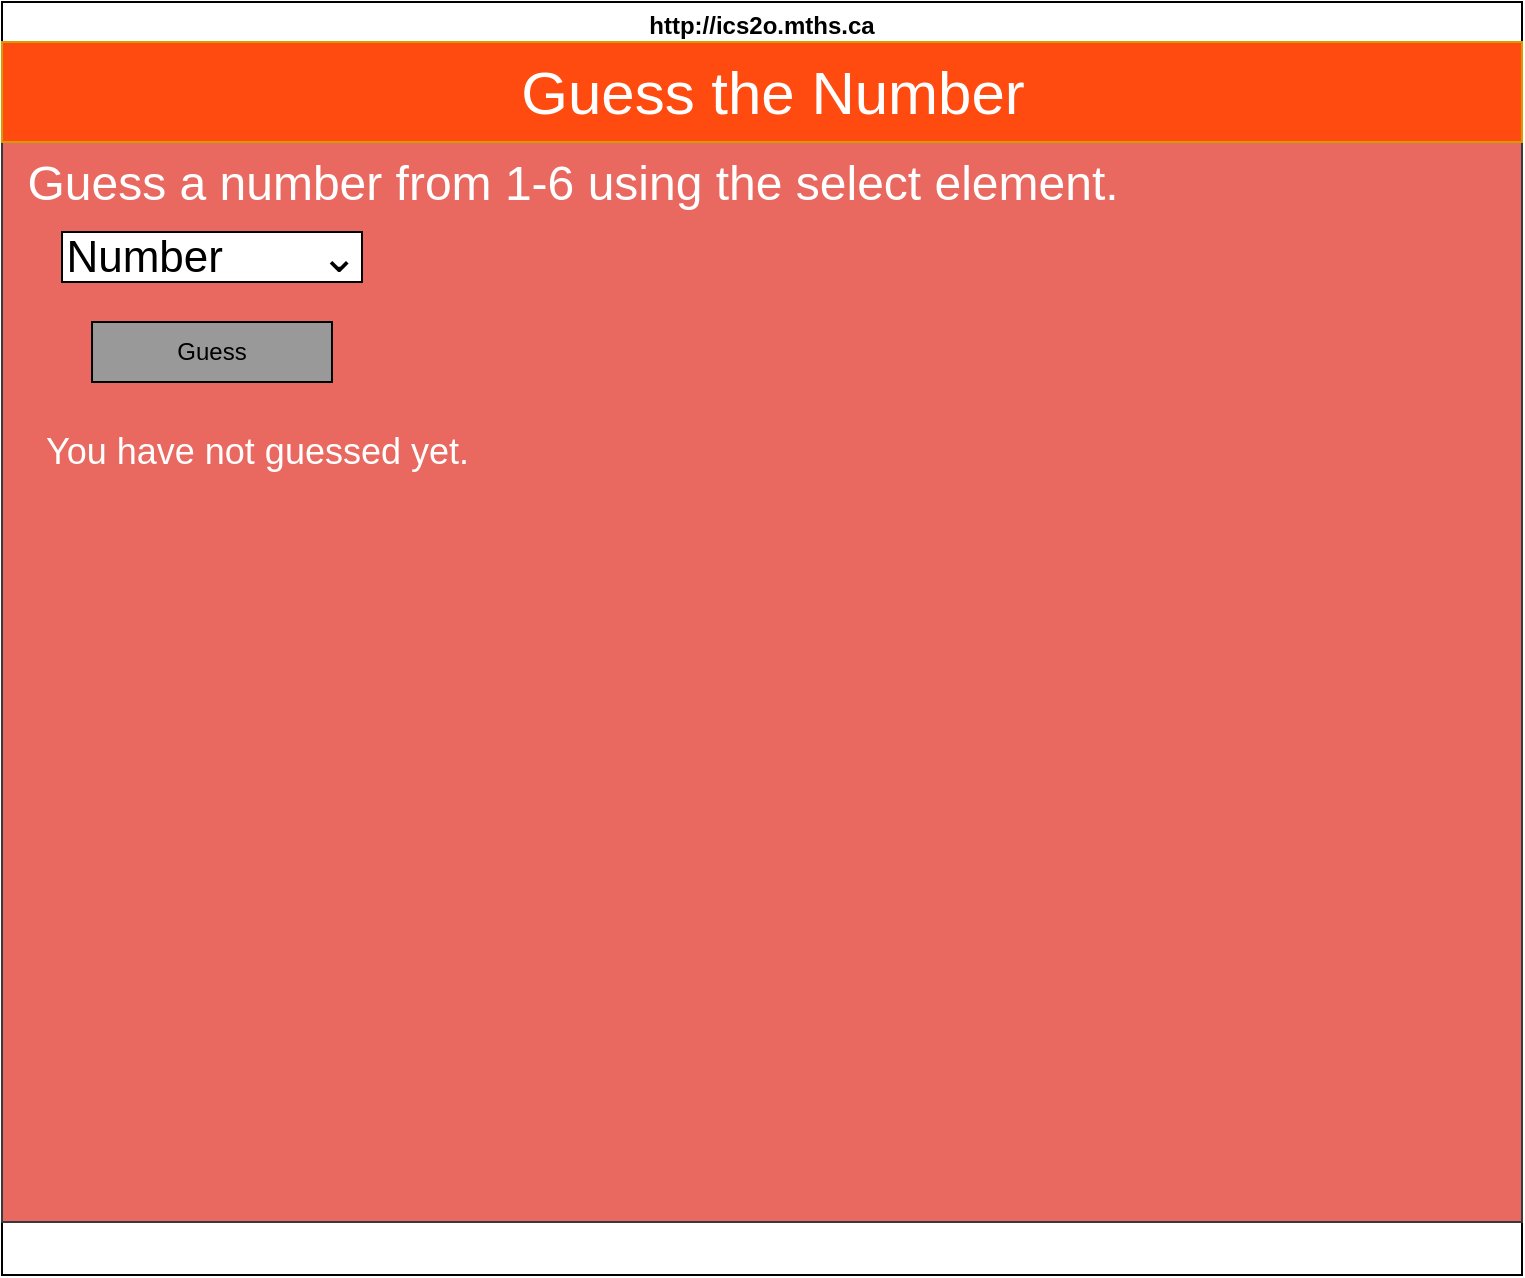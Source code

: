 <mxfile>
    <diagram name="Page-1" id="1VTvxivwpSPhkvNJXZJ3">
        <mxGraphModel dx="771" dy="536" grid="1" gridSize="10" guides="1" tooltips="1" connect="0" arrows="0" fold="1" page="1" pageScale="1" pageWidth="850" pageHeight="1100" background="#ffffff" math="0" shadow="0">
            <root>
                <mxCell id="sueAwKAaTNoMhfTQWeYg-0"/>
                <mxCell id="sueAwKAaTNoMhfTQWeYg-1" parent="sueAwKAaTNoMhfTQWeYg-0"/>
                <mxCell id="sueAwKAaTNoMhfTQWeYg-2" value="http://ics2o.mths.ca" style="swimlane;whiteSpace=wrap;html=1;strokeColor=#000000;strokeWidth=1;gradientColor=none;perimeterSpacing=0;glass=0;labelBackgroundColor=none;labelBorderColor=none;" parent="sueAwKAaTNoMhfTQWeYg-1" vertex="1">
                    <mxGeometry x="40" y="40" width="760" height="636.5" as="geometry"/>
                </mxCell>
                <mxCell id="sueAwKAaTNoMhfTQWeYg-3" value="" style="whiteSpace=wrap;html=1;glass=0;labelBackgroundColor=none;labelBorderColor=none;fontSize=22;fillColor=#E96960;strokeColor=#36393d;" parent="sueAwKAaTNoMhfTQWeYg-2" vertex="1">
                    <mxGeometry y="20" width="760" height="590" as="geometry"/>
                </mxCell>
                <mxCell id="sueAwKAaTNoMhfTQWeYg-4" value="" style="whiteSpace=wrap;html=1;fontSize=22;fillColor=#FF4B0F;strokeColor=#d79b00;gradientColor=none;" parent="sueAwKAaTNoMhfTQWeYg-2" vertex="1">
                    <mxGeometry y="20" width="760" height="50" as="geometry"/>
                </mxCell>
                <mxCell id="sueAwKAaTNoMhfTQWeYg-6" value="Number&amp;nbsp; &amp;nbsp; &amp;nbsp; &amp;nbsp;&amp;nbsp;⌄" style="whiteSpace=wrap;html=1;glass=0;labelBackgroundColor=none;labelBorderColor=none;fontSize=22;fontColor=#000000;fillColor=#FFFFFF;gradientColor=none;" parent="sueAwKAaTNoMhfTQWeYg-2" vertex="1">
                    <mxGeometry x="30" y="115" width="150" height="25" as="geometry"/>
                </mxCell>
                <mxCell id="sueAwKAaTNoMhfTQWeYg-8" value="&lt;span style=&quot;font-size: 24px;&quot;&gt;&lt;font color=&quot;#ffffff&quot;&gt;Guess a number from 1-6 using the select element.&lt;/font&gt;&lt;/span&gt;" style="text;html=1;align=center;verticalAlign=middle;resizable=0;points=[];autosize=1;fontSize=26;fontColor=#000000;" parent="sueAwKAaTNoMhfTQWeYg-2" vertex="1">
                    <mxGeometry y="65" width="570" height="50" as="geometry"/>
                </mxCell>
                <mxCell id="sueAwKAaTNoMhfTQWeYg-13" value="Guess" style="whiteSpace=wrap;html=1;fillColor=#999999;" parent="sueAwKAaTNoMhfTQWeYg-2" vertex="1">
                    <mxGeometry x="45" y="160" width="120" height="30" as="geometry"/>
                </mxCell>
                <mxCell id="sueAwKAaTNoMhfTQWeYg-14" value="&lt;font color=&quot;#ffffff&quot;&gt;You have not guessed yet.&lt;/font&gt;" style="text;strokeColor=none;align=left;fillColor=none;html=1;verticalAlign=middle;whiteSpace=wrap;rounded=0;fontSize=18;fontColor=#000000;" parent="sueAwKAaTNoMhfTQWeYg-2" vertex="1">
                    <mxGeometry x="20" y="210" width="530" height="30" as="geometry"/>
                </mxCell>
                <mxCell id="sueAwKAaTNoMhfTQWeYg-15" value="&lt;font color=&quot;#ffffff&quot;&gt;Guess the Number&lt;/font&gt;" style="text;html=1;align=center;verticalAlign=middle;resizable=0;points=[];autosize=1;fontSize=30;fontColor=#000000;" parent="sueAwKAaTNoMhfTQWeYg-2" vertex="1">
                    <mxGeometry x="245" y="20" width="280" height="50" as="geometry"/>
                </mxCell>
            </root>
        </mxGraphModel>
    </diagram>
    <diagram name="Page-2" id="RqShVcK2-ib4BSny2mNw">
        <mxGraphModel dx="810" dy="563" grid="1" gridSize="10" guides="1" tooltips="1" connect="0" arrows="0" fold="1" page="1" pageScale="1" pageWidth="850" pageHeight="1100" background="#ffffff" math="0" shadow="0">
            <root>
                <mxCell id="Yp97-BhbkqVemv3eh-Q1-0"/>
                <mxCell id="Yp97-BhbkqVemv3eh-Q1-1" parent="Yp97-BhbkqVemv3eh-Q1-0"/>
                <mxCell id="Yp97-BhbkqVemv3eh-Q1-2" value="http://ics2o.mths.ca" style="swimlane;whiteSpace=wrap;html=1;strokeColor=#000000;strokeWidth=1;gradientColor=none;perimeterSpacing=0;glass=0;labelBackgroundColor=none;labelBorderColor=none;" vertex="1" parent="Yp97-BhbkqVemv3eh-Q1-1">
                    <mxGeometry x="40" y="40" width="760" height="636.5" as="geometry"/>
                </mxCell>
                <mxCell id="Yp97-BhbkqVemv3eh-Q1-3" value="" style="whiteSpace=wrap;html=1;glass=0;labelBackgroundColor=none;labelBorderColor=none;fontSize=22;fillColor=#E96960;strokeColor=#36393d;" vertex="1" parent="Yp97-BhbkqVemv3eh-Q1-2">
                    <mxGeometry y="20" width="760" height="590" as="geometry"/>
                </mxCell>
                <mxCell id="Yp97-BhbkqVemv3eh-Q1-4" value="" style="whiteSpace=wrap;html=1;fontSize=22;fillColor=#FF4B0F;strokeColor=#d79b00;gradientColor=none;" vertex="1" parent="Yp97-BhbkqVemv3eh-Q1-2">
                    <mxGeometry y="20" width="760" height="50" as="geometry"/>
                </mxCell>
                <mxCell id="Yp97-BhbkqVemv3eh-Q1-5" value="3&amp;nbsp; &amp;nbsp; &amp;nbsp; &amp;nbsp; &amp;nbsp; &amp;nbsp; &amp;nbsp; &amp;nbsp; &amp;nbsp; &amp;nbsp;⌄" style="whiteSpace=wrap;html=1;glass=0;labelBackgroundColor=none;labelBorderColor=none;fontSize=22;fontColor=#000000;fillColor=#FFFFFF;gradientColor=none;" vertex="1" parent="Yp97-BhbkqVemv3eh-Q1-2">
                    <mxGeometry x="30" y="115" width="150" height="25" as="geometry"/>
                </mxCell>
                <mxCell id="Yp97-BhbkqVemv3eh-Q1-6" value="&lt;span style=&quot;font-size: 24px;&quot;&gt;&lt;font color=&quot;#ffffff&quot;&gt;Guess a number from 1-6 using the select element.&lt;/font&gt;&lt;/span&gt;" style="text;html=1;align=center;verticalAlign=middle;resizable=0;points=[];autosize=1;fontSize=26;fontColor=#000000;" vertex="1" parent="Yp97-BhbkqVemv3eh-Q1-2">
                    <mxGeometry y="65" width="570" height="50" as="geometry"/>
                </mxCell>
                <mxCell id="Yp97-BhbkqVemv3eh-Q1-7" value="Guess" style="whiteSpace=wrap;html=1;fillColor=#999999;" vertex="1" parent="Yp97-BhbkqVemv3eh-Q1-2">
                    <mxGeometry x="45" y="160" width="120" height="30" as="geometry"/>
                </mxCell>
                <mxCell id="Yp97-BhbkqVemv3eh-Q1-8" value="&lt;font color=&quot;#ffffff&quot;&gt;That number is incorrect, try again!&lt;/font&gt;" style="text;strokeColor=none;align=left;fillColor=none;html=1;verticalAlign=middle;whiteSpace=wrap;rounded=0;fontSize=18;fontColor=#000000;" vertex="1" parent="Yp97-BhbkqVemv3eh-Q1-2">
                    <mxGeometry x="20" y="210" width="530" height="30" as="geometry"/>
                </mxCell>
                <mxCell id="Yp97-BhbkqVemv3eh-Q1-9" value="&lt;font color=&quot;#ffffff&quot;&gt;Guess the Number&lt;/font&gt;" style="text;html=1;align=center;verticalAlign=middle;resizable=0;points=[];autosize=1;fontSize=30;fontColor=#000000;" vertex="1" parent="Yp97-BhbkqVemv3eh-Q1-2">
                    <mxGeometry x="245" y="20" width="280" height="50" as="geometry"/>
                </mxCell>
            </root>
        </mxGraphModel>
    </diagram>
</mxfile>